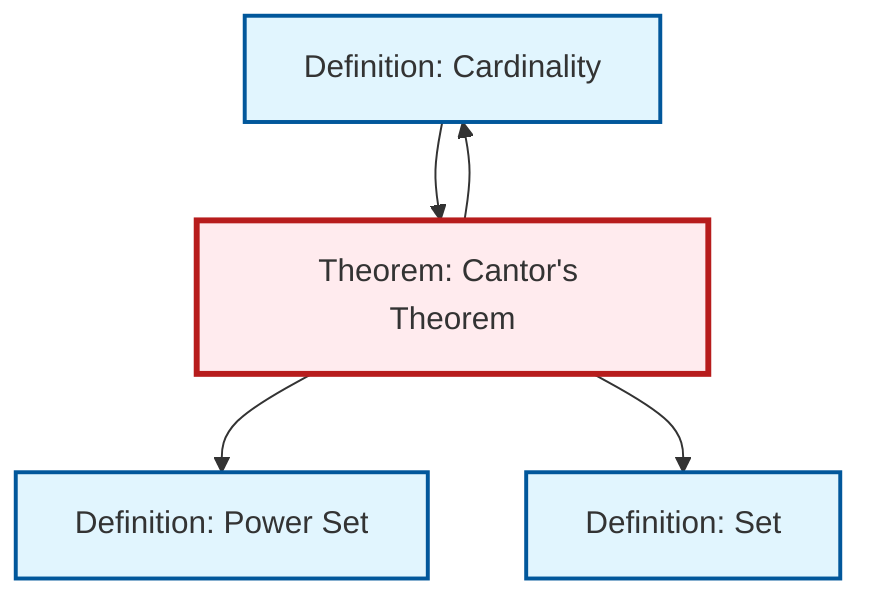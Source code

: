 graph TD
    classDef definition fill:#e1f5fe,stroke:#01579b,stroke-width:2px
    classDef theorem fill:#f3e5f5,stroke:#4a148c,stroke-width:2px
    classDef axiom fill:#fff3e0,stroke:#e65100,stroke-width:2px
    classDef example fill:#e8f5e9,stroke:#1b5e20,stroke-width:2px
    classDef current fill:#ffebee,stroke:#b71c1c,stroke-width:3px
    def-set["Definition: Set"]:::definition
    def-power-set["Definition: Power Set"]:::definition
    def-cardinality["Definition: Cardinality"]:::definition
    thm-cantor["Theorem: Cantor's Theorem"]:::theorem
    thm-cantor --> def-power-set
    thm-cantor --> def-cardinality
    thm-cantor --> def-set
    def-cardinality --> thm-cantor
    class thm-cantor current